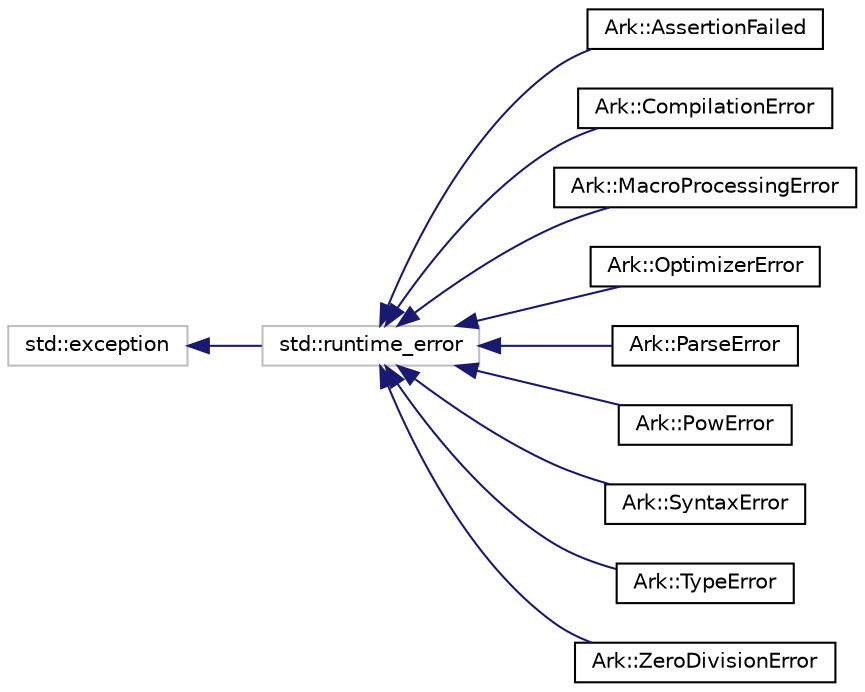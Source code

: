 digraph "Graphical Class Hierarchy"
{
 // INTERACTIVE_SVG=YES
 // LATEX_PDF_SIZE
  edge [fontname="Helvetica",fontsize="10",labelfontname="Helvetica",labelfontsize="10"];
  node [fontname="Helvetica",fontsize="10",shape=record];
  rankdir="LR";
  Node6 [label="std::exception",height=0.2,width=0.4,color="grey75", fillcolor="white", style="filled",tooltip=" "];
  Node6 -> Node7 [dir="back",color="midnightblue",fontsize="10",style="solid",fontname="Helvetica"];
  Node7 [label="std::runtime_error",height=0.2,width=0.4,color="grey75", fillcolor="white", style="filled",tooltip=" "];
  Node7 -> Node0 [dir="back",color="midnightblue",fontsize="10",style="solid",fontname="Helvetica"];
  Node0 [label="Ark::AssertionFailed",height=0.2,width=0.4,color="black", fillcolor="white", style="filled",URL="$d3/df9/classArk_1_1AssertionFailed.html",tooltip="An assertion error, only triggered from ArkScript code through (assert expr error-message)"];
  Node7 -> Node9 [dir="back",color="midnightblue",fontsize="10",style="solid",fontname="Helvetica"];
  Node9 [label="Ark::CompilationError",height=0.2,width=0.4,color="black", fillcolor="white", style="filled",URL="$d4/d64/classArk_1_1CompilationError.html",tooltip="CompilationError thrown by the compiler."];
  Node7 -> Node10 [dir="back",color="midnightblue",fontsize="10",style="solid",fontname="Helvetica"];
  Node10 [label="Ark::MacroProcessingError",height=0.2,width=0.4,color="black", fillcolor="white", style="filled",URL="$d7/d7c/classArk_1_1MacroProcessingError.html",tooltip="MacroProcessingError thrown by the compiler."];
  Node7 -> Node11 [dir="back",color="midnightblue",fontsize="10",style="solid",fontname="Helvetica"];
  Node11 [label="Ark::OptimizerError",height=0.2,width=0.4,color="black", fillcolor="white", style="filled",URL="$d6/d47/classArk_1_1OptimizerError.html",tooltip="OptimizerError thrown by the AST optimizer."];
  Node7 -> Node12 [dir="back",color="midnightblue",fontsize="10",style="solid",fontname="Helvetica"];
  Node12 [label="Ark::ParseError",height=0.2,width=0.4,color="black", fillcolor="white", style="filled",URL="$d9/d1a/classArk_1_1ParseError.html",tooltip="ParseError thrown by the parser."];
  Node7 -> Node13 [dir="back",color="midnightblue",fontsize="10",style="solid",fontname="Helvetica"];
  Node13 [label="Ark::PowError",height=0.2,width=0.4,color="black", fillcolor="white", style="filled",URL="$d8/d05/classArk_1_1PowError.html",tooltip="A pow error triggered when we can't do a pow b."];
  Node7 -> Node14 [dir="back",color="midnightblue",fontsize="10",style="solid",fontname="Helvetica"];
  Node14 [label="Ark::SyntaxError",height=0.2,width=0.4,color="black", fillcolor="white", style="filled",URL="$dd/d6d/classArk_1_1SyntaxError.html",tooltip="SyntaxError thrown by the lexer."];
  Node7 -> Node15 [dir="back",color="midnightblue",fontsize="10",style="solid",fontname="Helvetica"];
  Node15 [label="Ark::TypeError",height=0.2,width=0.4,color="black", fillcolor="white", style="filled",URL="$d2/d26/classArk_1_1TypeError.html",tooltip="A type error triggered when types don't match."];
  Node7 -> Node16 [dir="back",color="midnightblue",fontsize="10",style="solid",fontname="Helvetica"];
  Node16 [label="Ark::ZeroDivisionError",height=0.2,width=0.4,color="black", fillcolor="white", style="filled",URL="$da/d18/classArk_1_1ZeroDivisionError.html",tooltip="A special zero division error triggered when a number is divided by 0."];
}
